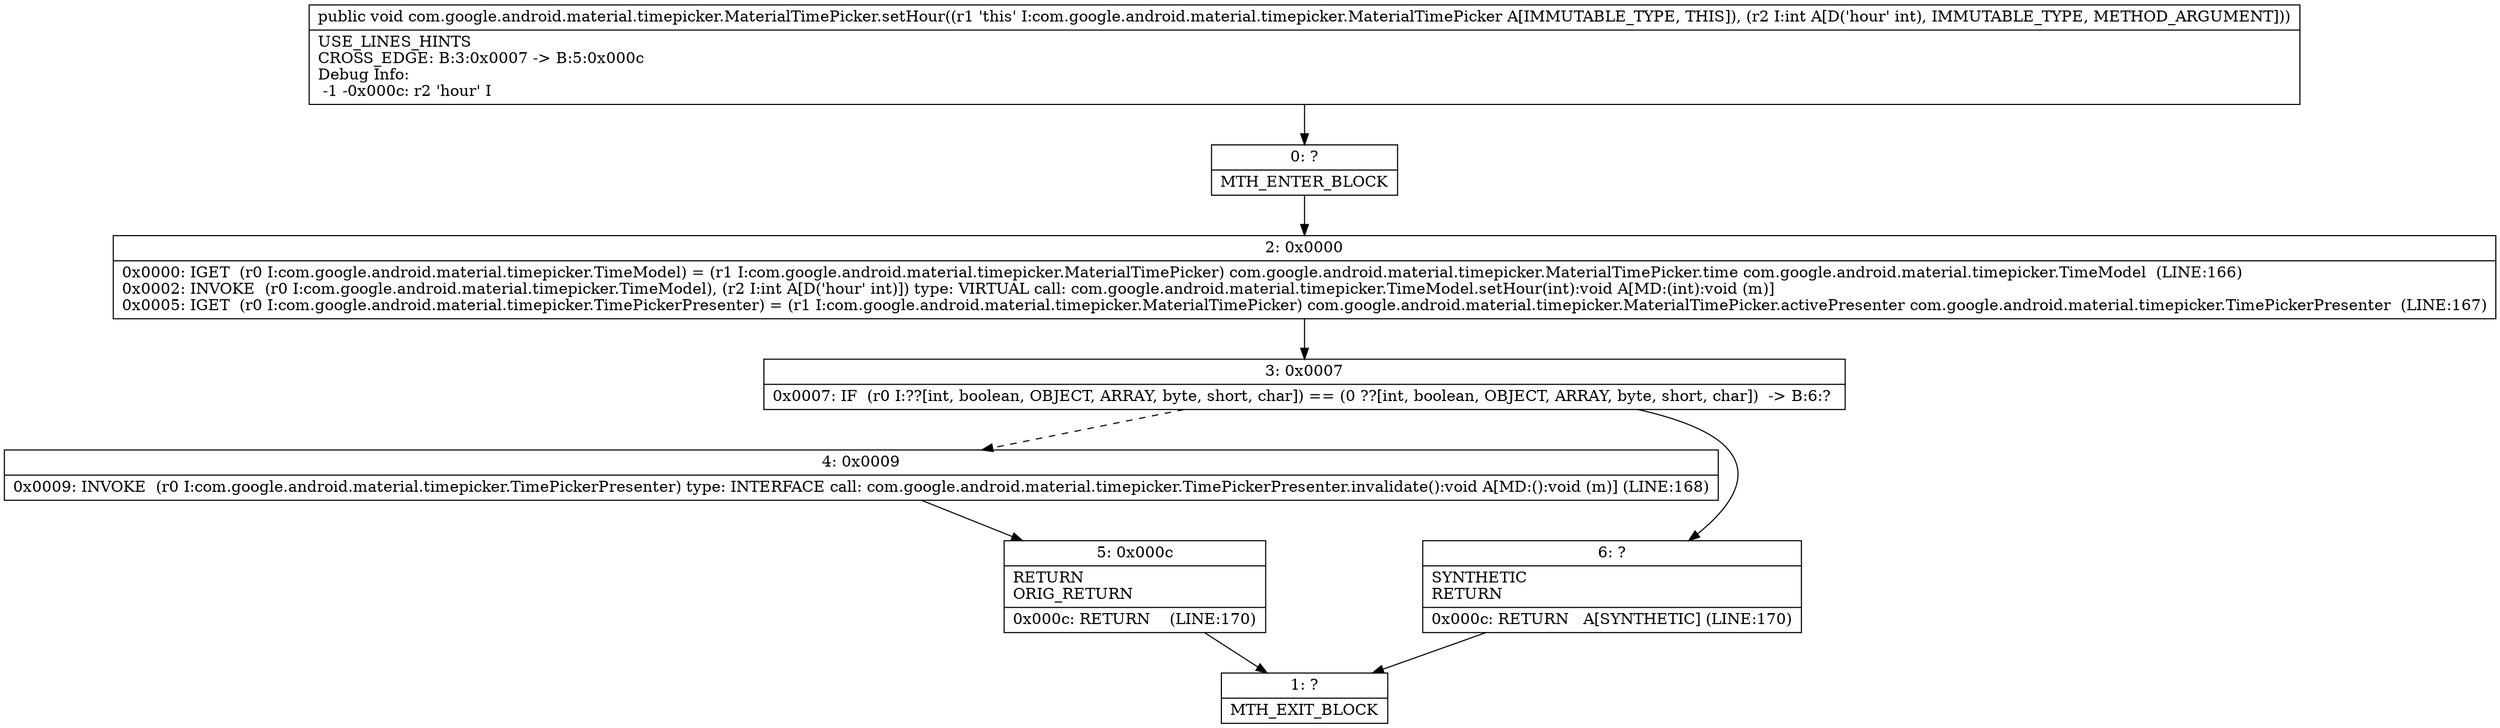 digraph "CFG forcom.google.android.material.timepicker.MaterialTimePicker.setHour(I)V" {
Node_0 [shape=record,label="{0\:\ ?|MTH_ENTER_BLOCK\l}"];
Node_2 [shape=record,label="{2\:\ 0x0000|0x0000: IGET  (r0 I:com.google.android.material.timepicker.TimeModel) = (r1 I:com.google.android.material.timepicker.MaterialTimePicker) com.google.android.material.timepicker.MaterialTimePicker.time com.google.android.material.timepicker.TimeModel  (LINE:166)\l0x0002: INVOKE  (r0 I:com.google.android.material.timepicker.TimeModel), (r2 I:int A[D('hour' int)]) type: VIRTUAL call: com.google.android.material.timepicker.TimeModel.setHour(int):void A[MD:(int):void (m)]\l0x0005: IGET  (r0 I:com.google.android.material.timepicker.TimePickerPresenter) = (r1 I:com.google.android.material.timepicker.MaterialTimePicker) com.google.android.material.timepicker.MaterialTimePicker.activePresenter com.google.android.material.timepicker.TimePickerPresenter  (LINE:167)\l}"];
Node_3 [shape=record,label="{3\:\ 0x0007|0x0007: IF  (r0 I:??[int, boolean, OBJECT, ARRAY, byte, short, char]) == (0 ??[int, boolean, OBJECT, ARRAY, byte, short, char])  \-\> B:6:? \l}"];
Node_4 [shape=record,label="{4\:\ 0x0009|0x0009: INVOKE  (r0 I:com.google.android.material.timepicker.TimePickerPresenter) type: INTERFACE call: com.google.android.material.timepicker.TimePickerPresenter.invalidate():void A[MD:():void (m)] (LINE:168)\l}"];
Node_5 [shape=record,label="{5\:\ 0x000c|RETURN\lORIG_RETURN\l|0x000c: RETURN    (LINE:170)\l}"];
Node_1 [shape=record,label="{1\:\ ?|MTH_EXIT_BLOCK\l}"];
Node_6 [shape=record,label="{6\:\ ?|SYNTHETIC\lRETURN\l|0x000c: RETURN   A[SYNTHETIC] (LINE:170)\l}"];
MethodNode[shape=record,label="{public void com.google.android.material.timepicker.MaterialTimePicker.setHour((r1 'this' I:com.google.android.material.timepicker.MaterialTimePicker A[IMMUTABLE_TYPE, THIS]), (r2 I:int A[D('hour' int), IMMUTABLE_TYPE, METHOD_ARGUMENT]))  | USE_LINES_HINTS\lCROSS_EDGE: B:3:0x0007 \-\> B:5:0x000c\lDebug Info:\l  \-1 \-0x000c: r2 'hour' I\l}"];
MethodNode -> Node_0;Node_0 -> Node_2;
Node_2 -> Node_3;
Node_3 -> Node_4[style=dashed];
Node_3 -> Node_6;
Node_4 -> Node_5;
Node_5 -> Node_1;
Node_6 -> Node_1;
}

